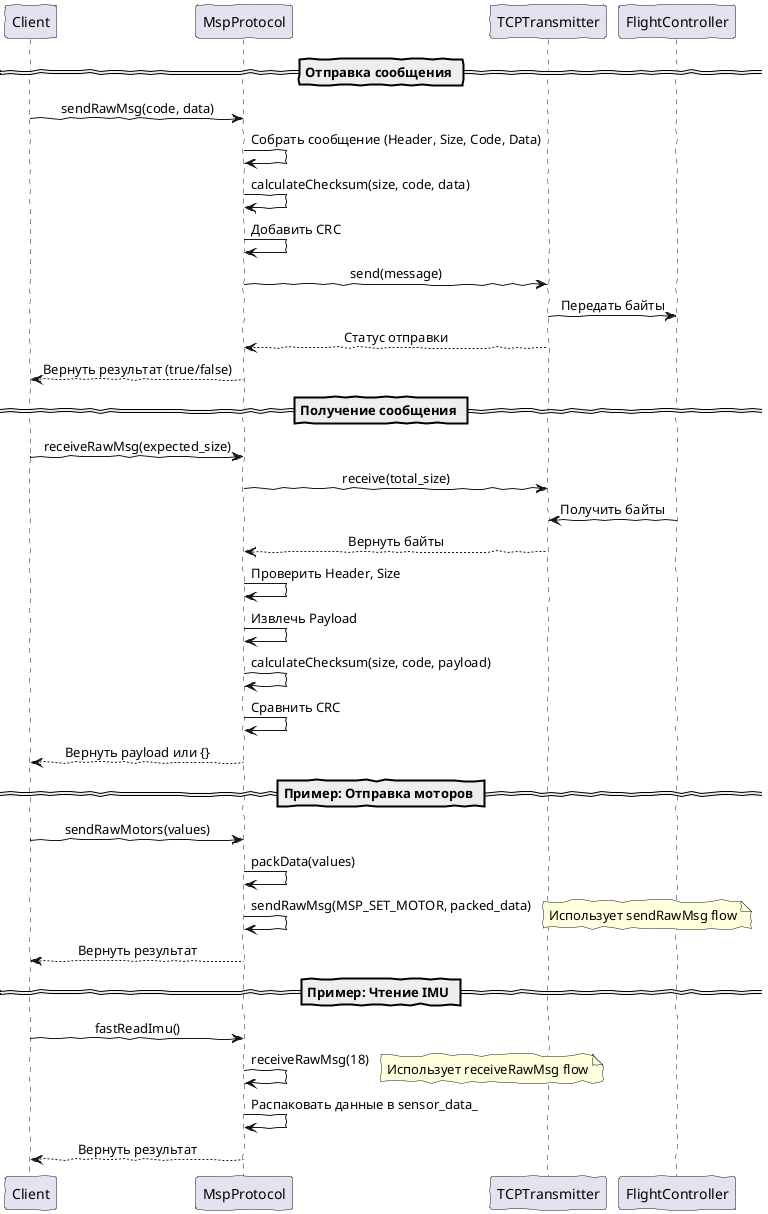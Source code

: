 @startuml
skinparam handwritten true
skinparam defaultFontName "Segoe UI"
skinparam sequenceMessageAlign center

participant Client
participant MspProtocol as MSP
participant TCPTransmitter as TCP
participant FlightController as FC

== Отправка сообщения ==
Client -> MSP : sendRawMsg(code, data)
MSP -> MSP : Собрать сообщение (Header, Size, Code, Data)
MSP -> MSP : calculateChecksum(size, code, data)
MSP -> MSP : Добавить CRC
MSP -> TCP : send(message)
TCP -> FC : Передать байты
TCP --> MSP : Статус отправки
MSP --> Client : Вернуть результат (true/false)

== Получение сообщения ==
Client -> MSP : receiveRawMsg(expected_size)
MSP -> TCP : receive(total_size)
TCP <- FC : Получить байты
TCP --> MSP : Вернуть байты
MSP -> MSP : Проверить Header, Size
MSP -> MSP : Извлечь Payload
MSP -> MSP : calculateChecksum(size, code, payload)
MSP -> MSP : Сравнить CRC
MSP --> Client : Вернуть payload или {}

== Пример: Отправка моторов ==
Client -> MSP : sendRawMotors(values)
MSP -> MSP : packData(values)
MSP -> MSP : sendRawMsg(MSP_SET_MOTOR, packed_data)
note right : Использует sendRawMsg flow
MSP --> Client : Вернуть результат

== Пример: Чтение IMU ==
Client -> MSP : fastReadImu()
MSP -> MSP : receiveRawMsg(18)
note right : Использует receiveRawMsg flow
MSP -> MSP : Распаковать данные в sensor_data_
MSP --> Client: Вернуть результат

@enduml
